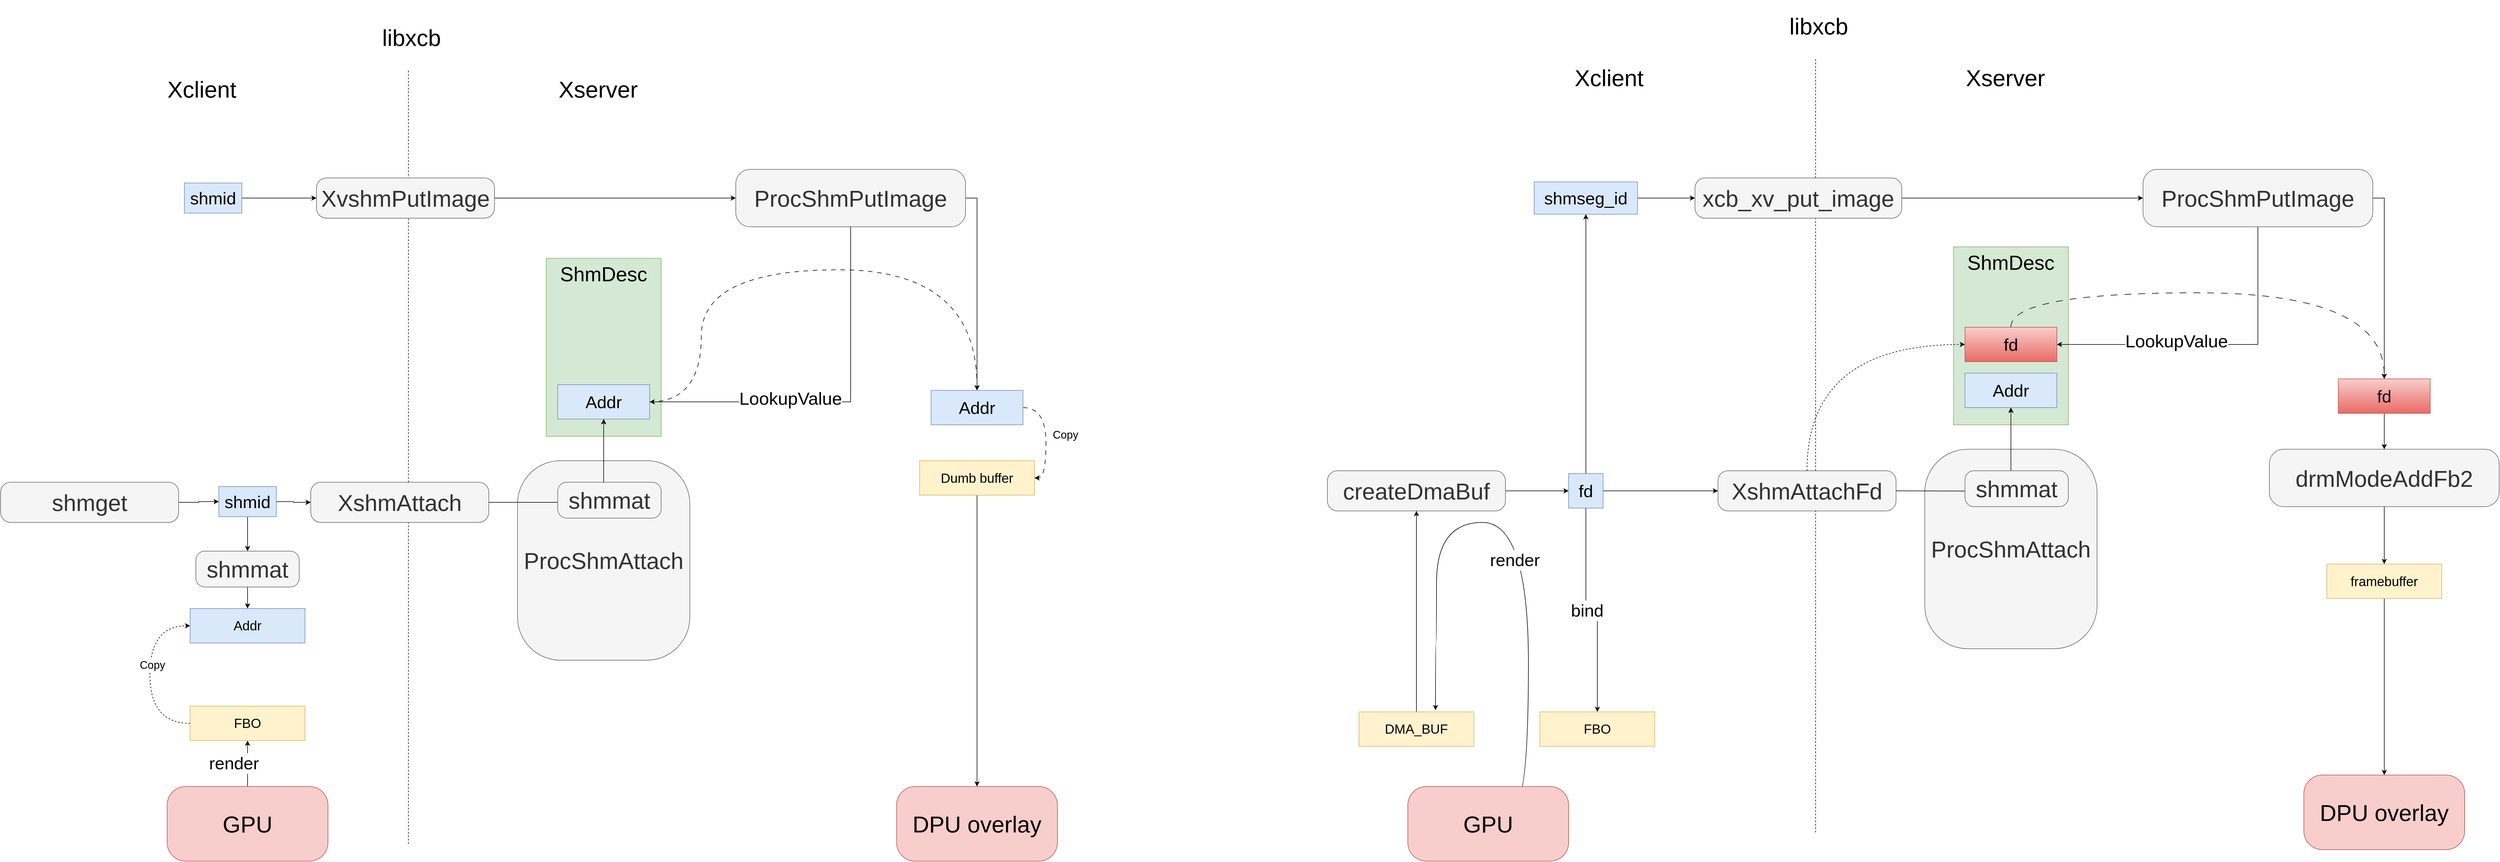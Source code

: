 <mxfile version="24.5.3" type="github">
  <diagram name="第 1 页" id="9I_gdDfbbjKsnemhSbHG">
    <mxGraphModel dx="7407" dy="6403" grid="1" gridSize="10" guides="1" tooltips="1" connect="1" arrows="1" fold="1" page="1" pageScale="1" pageWidth="4681" pageHeight="3300" math="0" shadow="0">
      <root>
        <mxCell id="0" />
        <mxCell id="1" parent="0" />
        <mxCell id="n5m5jyFT90Nl-k5F5ocF-112" value="" style="group" vertex="1" connectable="0" parent="1">
          <mxGeometry x="-2480" y="430" width="1910" height="1480" as="geometry" />
        </mxCell>
        <mxCell id="n5m5jyFT90Nl-k5F5ocF-37" value="" style="endArrow=none;dashed=1;html=1;rounded=0;" edge="1" parent="n5m5jyFT90Nl-k5F5ocF-112">
          <mxGeometry width="50" height="50" relative="1" as="geometry">
            <mxPoint x="710" y="1450" as="sourcePoint" />
            <mxPoint x="710" y="100" as="targetPoint" />
          </mxGeometry>
        </mxCell>
        <mxCell id="n5m5jyFT90Nl-k5F5ocF-38" value="XshmAttach" style="rounded=1;whiteSpace=wrap;html=1;arcSize=25;fillColor=#f5f5f5;fontColor=#333333;strokeColor=#666666;fontSize=40;" vertex="1" parent="n5m5jyFT90Nl-k5F5ocF-112">
          <mxGeometry x="540" y="820" width="310" height="70" as="geometry" />
        </mxCell>
        <mxCell id="n5m5jyFT90Nl-k5F5ocF-39" value="&lt;p&gt;&lt;font style=&quot;font-size: 40px;&quot;&gt;Xclient&lt;/font&gt;&lt;/p&gt;" style="text;html=1;align=center;verticalAlign=middle;resizable=0;points=[];autosize=1;strokeColor=none;fillColor=none;" vertex="1" parent="n5m5jyFT90Nl-k5F5ocF-112">
          <mxGeometry x="280" y="90" width="140" height="90" as="geometry" />
        </mxCell>
        <mxCell id="n5m5jyFT90Nl-k5F5ocF-40" value="&lt;p&gt;&lt;font style=&quot;font-size: 40px;&quot;&gt;Xserver&lt;/font&gt;&lt;/p&gt;" style="text;html=1;align=center;verticalAlign=middle;resizable=0;points=[];autosize=1;strokeColor=none;fillColor=none;" vertex="1" parent="n5m5jyFT90Nl-k5F5ocF-112">
          <mxGeometry x="960" y="90" width="160" height="90" as="geometry" />
        </mxCell>
        <mxCell id="n5m5jyFT90Nl-k5F5ocF-70" style="edgeStyle=orthogonalEdgeStyle;rounded=0;orthogonalLoop=1;jettySize=auto;html=1;entryX=0;entryY=0.5;entryDx=0;entryDy=0;" edge="1" parent="n5m5jyFT90Nl-k5F5ocF-112" source="n5m5jyFT90Nl-k5F5ocF-41" target="n5m5jyFT90Nl-k5F5ocF-65">
          <mxGeometry relative="1" as="geometry" />
        </mxCell>
        <mxCell id="n5m5jyFT90Nl-k5F5ocF-41" value="XvshmPutImage" style="rounded=1;whiteSpace=wrap;html=1;arcSize=25;fillColor=#f5f5f5;fontColor=#333333;strokeColor=#666666;fontSize=40;" vertex="1" parent="n5m5jyFT90Nl-k5F5ocF-112">
          <mxGeometry x="550" y="290" width="310" height="70" as="geometry" />
        </mxCell>
        <mxCell id="n5m5jyFT90Nl-k5F5ocF-42" style="edgeStyle=orthogonalEdgeStyle;rounded=0;orthogonalLoop=1;jettySize=auto;html=1;entryX=0;entryY=0.5;entryDx=0;entryDy=0;" edge="1" parent="n5m5jyFT90Nl-k5F5ocF-112" source="n5m5jyFT90Nl-k5F5ocF-43" target="n5m5jyFT90Nl-k5F5ocF-53">
          <mxGeometry relative="1" as="geometry" />
        </mxCell>
        <mxCell id="n5m5jyFT90Nl-k5F5ocF-43" value="shmget" style="rounded=1;whiteSpace=wrap;html=1;arcSize=25;fillColor=#f5f5f5;fontColor=#333333;strokeColor=#666666;fontSize=40;" vertex="1" parent="n5m5jyFT90Nl-k5F5ocF-112">
          <mxGeometry y="820" width="310" height="70" as="geometry" />
        </mxCell>
        <mxCell id="n5m5jyFT90Nl-k5F5ocF-45" value="Addr" style="rounded=0;whiteSpace=wrap;html=1;fillColor=#dae8fc;strokeColor=#6c8ebf;fontSize=23;" vertex="1" parent="n5m5jyFT90Nl-k5F5ocF-112">
          <mxGeometry x="330" y="1040" width="200" height="60" as="geometry" />
        </mxCell>
        <mxCell id="n5m5jyFT90Nl-k5F5ocF-46" style="rounded=0;orthogonalLoop=1;jettySize=auto;html=1;entryX=0.5;entryY=1;entryDx=0;entryDy=0;exitX=0.5;exitY=0;exitDx=0;exitDy=0;" edge="1" parent="n5m5jyFT90Nl-k5F5ocF-112" source="n5m5jyFT90Nl-k5F5ocF-48" target="n5m5jyFT90Nl-k5F5ocF-54">
          <mxGeometry relative="1" as="geometry">
            <mxPoint x="120.0" y="890" as="targetPoint" />
          </mxGeometry>
        </mxCell>
        <mxCell id="n5m5jyFT90Nl-k5F5ocF-47" value="&lt;font style=&quot;font-size: 30px;&quot;&gt;render&lt;/font&gt;" style="edgeLabel;html=1;align=center;verticalAlign=middle;resizable=0;points=[];fontSize=30;" vertex="1" connectable="0" parent="n5m5jyFT90Nl-k5F5ocF-46">
          <mxGeometry x="0.027" y="24" relative="1" as="geometry">
            <mxPoint as="offset" />
          </mxGeometry>
        </mxCell>
        <mxCell id="n5m5jyFT90Nl-k5F5ocF-48" value="GPU" style="rounded=1;whiteSpace=wrap;html=1;arcSize=25;fillColor=#f8cecc;strokeColor=#b85450;fontSize=40;" vertex="1" parent="n5m5jyFT90Nl-k5F5ocF-112">
          <mxGeometry x="290" y="1350" width="280" height="130" as="geometry" />
        </mxCell>
        <mxCell id="n5m5jyFT90Nl-k5F5ocF-52" style="edgeStyle=orthogonalEdgeStyle;rounded=0;orthogonalLoop=1;jettySize=auto;html=1;entryX=0;entryY=0.5;entryDx=0;entryDy=0;" edge="1" parent="n5m5jyFT90Nl-k5F5ocF-112" source="n5m5jyFT90Nl-k5F5ocF-53" target="n5m5jyFT90Nl-k5F5ocF-38">
          <mxGeometry relative="1" as="geometry" />
        </mxCell>
        <mxCell id="n5m5jyFT90Nl-k5F5ocF-78" style="edgeStyle=orthogonalEdgeStyle;rounded=0;orthogonalLoop=1;jettySize=auto;html=1;" edge="1" parent="n5m5jyFT90Nl-k5F5ocF-112" source="n5m5jyFT90Nl-k5F5ocF-53" target="n5m5jyFT90Nl-k5F5ocF-77">
          <mxGeometry relative="1" as="geometry" />
        </mxCell>
        <mxCell id="n5m5jyFT90Nl-k5F5ocF-53" value="&lt;font style=&quot;font-size: 30px;&quot;&gt;shmid&lt;/font&gt;" style="rounded=0;whiteSpace=wrap;html=1;fillColor=#dae8fc;strokeColor=#6c8ebf;fontSize=23;" vertex="1" parent="n5m5jyFT90Nl-k5F5ocF-112">
          <mxGeometry x="380" y="827.5" width="100" height="52.5" as="geometry" />
        </mxCell>
        <mxCell id="n5m5jyFT90Nl-k5F5ocF-82" style="edgeStyle=orthogonalEdgeStyle;rounded=0;orthogonalLoop=1;jettySize=auto;html=1;entryX=0;entryY=0.5;entryDx=0;entryDy=0;exitX=0;exitY=0.5;exitDx=0;exitDy=0;curved=1;dashed=1;" edge="1" parent="n5m5jyFT90Nl-k5F5ocF-112" source="n5m5jyFT90Nl-k5F5ocF-54" target="n5m5jyFT90Nl-k5F5ocF-45">
          <mxGeometry relative="1" as="geometry">
            <Array as="points">
              <mxPoint x="260" y="1240" />
              <mxPoint x="260" y="1070" />
            </Array>
          </mxGeometry>
        </mxCell>
        <mxCell id="n5m5jyFT90Nl-k5F5ocF-83" value="Copy" style="edgeLabel;html=1;align=center;verticalAlign=middle;resizable=0;points=[];fontSize=19;" vertex="1" connectable="0" parent="n5m5jyFT90Nl-k5F5ocF-82">
          <mxGeometry x="0.104" y="-4" relative="1" as="geometry">
            <mxPoint as="offset" />
          </mxGeometry>
        </mxCell>
        <mxCell id="n5m5jyFT90Nl-k5F5ocF-54" value="FBO" style="rounded=0;whiteSpace=wrap;html=1;fillColor=#fff2cc;strokeColor=#d6b656;fontSize=23;" vertex="1" parent="n5m5jyFT90Nl-k5F5ocF-112">
          <mxGeometry x="330" y="1210" width="200" height="60" as="geometry" />
        </mxCell>
        <mxCell id="n5m5jyFT90Nl-k5F5ocF-55" value="&lt;p&gt;&lt;font style=&quot;font-size: 40px;&quot;&gt;libxcb&lt;/font&gt;&lt;/p&gt;" style="text;html=1;align=center;verticalAlign=middle;resizable=0;points=[];autosize=1;strokeColor=none;fillColor=none;" vertex="1" parent="n5m5jyFT90Nl-k5F5ocF-112">
          <mxGeometry x="650" width="130" height="90" as="geometry" />
        </mxCell>
        <mxCell id="n5m5jyFT90Nl-k5F5ocF-56" value="ShmDesc" style="rounded=0;whiteSpace=wrap;html=1;fillColor=#d5e8d4;strokeColor=#82b366;fontSize=35;align=center;verticalAlign=top;" vertex="1" parent="n5m5jyFT90Nl-k5F5ocF-112">
          <mxGeometry x="950" y="430" width="200" height="310" as="geometry" />
        </mxCell>
        <mxCell id="n5m5jyFT90Nl-k5F5ocF-75" style="edgeStyle=orthogonalEdgeStyle;rounded=0;orthogonalLoop=1;jettySize=auto;html=1;entryX=0.5;entryY=0;entryDx=0;entryDy=0;dashed=1;dashPattern=8 8;curved=1;" edge="1" parent="n5m5jyFT90Nl-k5F5ocF-112" source="n5m5jyFT90Nl-k5F5ocF-57" target="n5m5jyFT90Nl-k5F5ocF-74">
          <mxGeometry relative="1" as="geometry">
            <Array as="points">
              <mxPoint x="1220" y="680" />
              <mxPoint x="1220" y="450" />
              <mxPoint x="1700" y="450" />
            </Array>
          </mxGeometry>
        </mxCell>
        <mxCell id="n5m5jyFT90Nl-k5F5ocF-57" value="&lt;font style=&quot;font-size: 30px;&quot;&gt;Addr&lt;/font&gt;" style="rounded=0;whiteSpace=wrap;html=1;fillColor=#dae8fc;strokeColor=#6c8ebf;fontSize=23;" vertex="1" parent="n5m5jyFT90Nl-k5F5ocF-112">
          <mxGeometry x="970" y="650" width="160" height="60" as="geometry" />
        </mxCell>
        <mxCell id="n5m5jyFT90Nl-k5F5ocF-64" value="DPU overlay" style="rounded=1;whiteSpace=wrap;html=1;arcSize=25;fillColor=#f8cecc;strokeColor=#b85450;fontSize=40;" vertex="1" parent="n5m5jyFT90Nl-k5F5ocF-112">
          <mxGeometry x="1560" y="1350" width="280" height="130" as="geometry" />
        </mxCell>
        <mxCell id="n5m5jyFT90Nl-k5F5ocF-85" value="" style="edgeStyle=orthogonalEdgeStyle;rounded=0;orthogonalLoop=1;jettySize=auto;html=1;" edge="1" parent="n5m5jyFT90Nl-k5F5ocF-112" source="n5m5jyFT90Nl-k5F5ocF-66" target="n5m5jyFT90Nl-k5F5ocF-57">
          <mxGeometry relative="1" as="geometry" />
        </mxCell>
        <mxCell id="n5m5jyFT90Nl-k5F5ocF-66" value="ProcShmAttach" style="rounded=1;whiteSpace=wrap;html=1;arcSize=25;fillColor=#f5f5f5;fontColor=#333333;strokeColor=#666666;fontSize=40;verticalAlign=middle;" vertex="1" parent="n5m5jyFT90Nl-k5F5ocF-112">
          <mxGeometry x="900" y="782.5" width="300" height="347.5" as="geometry" />
        </mxCell>
        <mxCell id="n5m5jyFT90Nl-k5F5ocF-68" style="edgeStyle=orthogonalEdgeStyle;rounded=0;orthogonalLoop=1;jettySize=auto;html=1;entryX=1;entryY=0.5;entryDx=0;entryDy=0;exitX=0.5;exitY=1;exitDx=0;exitDy=0;" edge="1" parent="n5m5jyFT90Nl-k5F5ocF-112" source="n5m5jyFT90Nl-k5F5ocF-65" target="n5m5jyFT90Nl-k5F5ocF-57">
          <mxGeometry relative="1" as="geometry" />
        </mxCell>
        <mxCell id="n5m5jyFT90Nl-k5F5ocF-69" value="&lt;font style=&quot;font-size: 31px;&quot;&gt;LookupValue&lt;/font&gt;" style="edgeLabel;html=1;align=center;verticalAlign=middle;resizable=0;points=[];" vertex="1" connectable="0" parent="n5m5jyFT90Nl-k5F5ocF-68">
          <mxGeometry x="0.252" y="-6" relative="1" as="geometry">
            <mxPoint as="offset" />
          </mxGeometry>
        </mxCell>
        <mxCell id="n5m5jyFT90Nl-k5F5ocF-86" style="edgeStyle=orthogonalEdgeStyle;rounded=0;orthogonalLoop=1;jettySize=auto;html=1;entryX=0.5;entryY=0;entryDx=0;entryDy=0;exitX=1;exitY=0.5;exitDx=0;exitDy=0;" edge="1" parent="n5m5jyFT90Nl-k5F5ocF-112" source="n5m5jyFT90Nl-k5F5ocF-65" target="n5m5jyFT90Nl-k5F5ocF-74">
          <mxGeometry relative="1" as="geometry" />
        </mxCell>
        <mxCell id="n5m5jyFT90Nl-k5F5ocF-65" value="ProcShmPutImage" style="rounded=1;whiteSpace=wrap;html=1;arcSize=25;fillColor=#f5f5f5;fontColor=#333333;strokeColor=#666666;fontSize=40;" vertex="1" parent="n5m5jyFT90Nl-k5F5ocF-112">
          <mxGeometry x="1280" y="275" width="400" height="100" as="geometry" />
        </mxCell>
        <mxCell id="n5m5jyFT90Nl-k5F5ocF-58" style="edgeStyle=orthogonalEdgeStyle;rounded=0;orthogonalLoop=1;jettySize=auto;html=1;" edge="1" parent="n5m5jyFT90Nl-k5F5ocF-112" source="n5m5jyFT90Nl-k5F5ocF-38" target="n5m5jyFT90Nl-k5F5ocF-57">
          <mxGeometry relative="1" as="geometry">
            <mxPoint x="980" y="855" as="targetPoint" />
          </mxGeometry>
        </mxCell>
        <mxCell id="n5m5jyFT90Nl-k5F5ocF-60" value="shmmat" style="rounded=1;whiteSpace=wrap;html=1;arcSize=25;fillColor=#f5f5f5;fontColor=#333333;strokeColor=#666666;fontSize=40;" vertex="1" parent="n5m5jyFT90Nl-k5F5ocF-112">
          <mxGeometry x="970" y="820" width="180" height="62.5" as="geometry" />
        </mxCell>
        <mxCell id="n5m5jyFT90Nl-k5F5ocF-88" style="edgeStyle=orthogonalEdgeStyle;rounded=0;orthogonalLoop=1;jettySize=auto;html=1;entryX=0.5;entryY=0;entryDx=0;entryDy=0;" edge="1" parent="n5m5jyFT90Nl-k5F5ocF-112" source="n5m5jyFT90Nl-k5F5ocF-73" target="n5m5jyFT90Nl-k5F5ocF-64">
          <mxGeometry relative="1" as="geometry" />
        </mxCell>
        <mxCell id="n5m5jyFT90Nl-k5F5ocF-73" value="Dumb buffer" style="rounded=0;whiteSpace=wrap;html=1;fillColor=#fff2cc;strokeColor=#d6b656;fontSize=23;" vertex="1" parent="n5m5jyFT90Nl-k5F5ocF-112">
          <mxGeometry x="1600" y="782.5" width="200" height="60" as="geometry" />
        </mxCell>
        <mxCell id="n5m5jyFT90Nl-k5F5ocF-89" style="edgeStyle=orthogonalEdgeStyle;rounded=0;orthogonalLoop=1;jettySize=auto;html=1;entryX=1;entryY=0.5;entryDx=0;entryDy=0;curved=1;exitX=1;exitY=0.5;exitDx=0;exitDy=0;dashed=1;dashPattern=8 8;" edge="1" parent="n5m5jyFT90Nl-k5F5ocF-112" source="n5m5jyFT90Nl-k5F5ocF-74" target="n5m5jyFT90Nl-k5F5ocF-73">
          <mxGeometry relative="1" as="geometry" />
        </mxCell>
        <mxCell id="n5m5jyFT90Nl-k5F5ocF-74" value="&lt;font style=&quot;font-size: 30px;&quot;&gt;Addr&lt;/font&gt;" style="rounded=0;whiteSpace=wrap;html=1;fillColor=#dae8fc;strokeColor=#6c8ebf;fontSize=23;" vertex="1" parent="n5m5jyFT90Nl-k5F5ocF-112">
          <mxGeometry x="1620" y="660" width="160" height="60" as="geometry" />
        </mxCell>
        <mxCell id="n5m5jyFT90Nl-k5F5ocF-79" style="edgeStyle=orthogonalEdgeStyle;rounded=0;orthogonalLoop=1;jettySize=auto;html=1;entryX=0.5;entryY=0;entryDx=0;entryDy=0;" edge="1" parent="n5m5jyFT90Nl-k5F5ocF-112" source="n5m5jyFT90Nl-k5F5ocF-77" target="n5m5jyFT90Nl-k5F5ocF-45">
          <mxGeometry relative="1" as="geometry" />
        </mxCell>
        <mxCell id="n5m5jyFT90Nl-k5F5ocF-77" value="shmmat" style="rounded=1;whiteSpace=wrap;html=1;arcSize=25;fillColor=#f5f5f5;fontColor=#333333;strokeColor=#666666;fontSize=40;" vertex="1" parent="n5m5jyFT90Nl-k5F5ocF-112">
          <mxGeometry x="340" y="940" width="180" height="62.5" as="geometry" />
        </mxCell>
        <mxCell id="n5m5jyFT90Nl-k5F5ocF-87" style="edgeStyle=orthogonalEdgeStyle;rounded=0;orthogonalLoop=1;jettySize=auto;html=1;exitX=0.5;exitY=1;exitDx=0;exitDy=0;" edge="1" parent="n5m5jyFT90Nl-k5F5ocF-112" source="n5m5jyFT90Nl-k5F5ocF-73" target="n5m5jyFT90Nl-k5F5ocF-73">
          <mxGeometry relative="1" as="geometry" />
        </mxCell>
        <mxCell id="n5m5jyFT90Nl-k5F5ocF-90" value="&lt;span style=&quot;color: rgb(0, 0, 0); font-family: Helvetica; font-size: 19px; font-style: normal; font-variant-ligatures: normal; font-variant-caps: normal; font-weight: 400; letter-spacing: normal; orphans: 2; text-align: center; text-indent: 0px; text-transform: none; widows: 2; word-spacing: 0px; -webkit-text-stroke-width: 0px; white-space: nowrap; background-color: rgb(255, 255, 255); text-decoration-thickness: initial; text-decoration-style: initial; text-decoration-color: initial; display: inline !important; float: none;&quot;&gt;Copy&lt;/span&gt;" style="text;whiteSpace=wrap;html=1;" vertex="1" parent="n5m5jyFT90Nl-k5F5ocF-112">
          <mxGeometry x="1830" y="720" width="80" height="50" as="geometry" />
        </mxCell>
        <mxCell id="n5m5jyFT90Nl-k5F5ocF-119" style="edgeStyle=orthogonalEdgeStyle;rounded=0;orthogonalLoop=1;jettySize=auto;html=1;entryX=0;entryY=0.5;entryDx=0;entryDy=0;" edge="1" parent="n5m5jyFT90Nl-k5F5ocF-112" source="n5m5jyFT90Nl-k5F5ocF-118" target="n5m5jyFT90Nl-k5F5ocF-41">
          <mxGeometry relative="1" as="geometry" />
        </mxCell>
        <mxCell id="n5m5jyFT90Nl-k5F5ocF-118" value="&lt;font style=&quot;font-size: 30px;&quot;&gt;shmid&lt;/font&gt;" style="rounded=0;whiteSpace=wrap;html=1;fillColor=#dae8fc;strokeColor=#6c8ebf;fontSize=23;" vertex="1" parent="n5m5jyFT90Nl-k5F5ocF-112">
          <mxGeometry x="320" y="298.75" width="100" height="52.5" as="geometry" />
        </mxCell>
        <mxCell id="n5m5jyFT90Nl-k5F5ocF-125" value="" style="group" vertex="1" connectable="0" parent="1">
          <mxGeometry x="-250" y="410" width="2120" height="1500" as="geometry" />
        </mxCell>
        <mxCell id="WuKyc7UxeG4fIueZdzYJ-2" value="" style="endArrow=none;dashed=1;html=1;rounded=0;" parent="n5m5jyFT90Nl-k5F5ocF-125" edge="1">
          <mxGeometry width="50" height="50" relative="1" as="geometry">
            <mxPoint x="930" y="1450" as="sourcePoint" />
            <mxPoint x="930" y="100" as="targetPoint" />
          </mxGeometry>
        </mxCell>
        <mxCell id="WuKyc7UxeG4fIueZdzYJ-1" value="XshmAttachFd" style="rounded=1;whiteSpace=wrap;html=1;arcSize=25;fillColor=#f5f5f5;fontColor=#333333;strokeColor=#666666;fontSize=40;" parent="n5m5jyFT90Nl-k5F5ocF-125" vertex="1">
          <mxGeometry x="760" y="820" width="310" height="70" as="geometry" />
        </mxCell>
        <mxCell id="WuKyc7UxeG4fIueZdzYJ-311" value="&lt;p&gt;&lt;font style=&quot;font-size: 40px;&quot;&gt;Xclient&lt;/font&gt;&lt;/p&gt;" style="text;html=1;align=center;verticalAlign=middle;resizable=0;points=[];autosize=1;strokeColor=none;fillColor=none;" parent="n5m5jyFT90Nl-k5F5ocF-125" vertex="1">
          <mxGeometry x="500" y="90" width="140" height="90" as="geometry" />
        </mxCell>
        <mxCell id="WuKyc7UxeG4fIueZdzYJ-312" value="&lt;p&gt;&lt;font style=&quot;font-size: 40px;&quot;&gt;Xserver&lt;/font&gt;&lt;/p&gt;" style="text;html=1;align=center;verticalAlign=middle;resizable=0;points=[];autosize=1;strokeColor=none;fillColor=none;" parent="n5m5jyFT90Nl-k5F5ocF-125" vertex="1">
          <mxGeometry x="1180" y="90" width="160" height="90" as="geometry" />
        </mxCell>
        <mxCell id="n5m5jyFT90Nl-k5F5ocF-10" value="xcb_xv_put_image" style="rounded=1;whiteSpace=wrap;html=1;arcSize=25;fillColor=#f5f5f5;fontColor=#333333;strokeColor=#666666;fontSize=40;" vertex="1" parent="n5m5jyFT90Nl-k5F5ocF-125">
          <mxGeometry x="720" y="310" width="360" height="70" as="geometry" />
        </mxCell>
        <mxCell id="n5m5jyFT90Nl-k5F5ocF-17" style="edgeStyle=orthogonalEdgeStyle;rounded=0;orthogonalLoop=1;jettySize=auto;html=1;entryX=0;entryY=0.5;entryDx=0;entryDy=0;" edge="1" parent="n5m5jyFT90Nl-k5F5ocF-125" source="n5m5jyFT90Nl-k5F5ocF-11" target="n5m5jyFT90Nl-k5F5ocF-14">
          <mxGeometry relative="1" as="geometry" />
        </mxCell>
        <mxCell id="n5m5jyFT90Nl-k5F5ocF-11" value="createDmaBuf" style="rounded=1;whiteSpace=wrap;html=1;arcSize=25;fillColor=#f5f5f5;fontColor=#333333;strokeColor=#666666;fontSize=40;" vertex="1" parent="n5m5jyFT90Nl-k5F5ocF-125">
          <mxGeometry x="80" y="820" width="310" height="70" as="geometry" />
        </mxCell>
        <mxCell id="n5m5jyFT90Nl-k5F5ocF-18" style="edgeStyle=orthogonalEdgeStyle;rounded=0;orthogonalLoop=1;jettySize=auto;html=1;entryX=0.5;entryY=1;entryDx=0;entryDy=0;" edge="1" parent="n5m5jyFT90Nl-k5F5ocF-125" source="n5m5jyFT90Nl-k5F5ocF-12" target="n5m5jyFT90Nl-k5F5ocF-11">
          <mxGeometry relative="1" as="geometry" />
        </mxCell>
        <mxCell id="n5m5jyFT90Nl-k5F5ocF-12" value="DMA_BUF" style="rounded=0;whiteSpace=wrap;html=1;fillColor=#fff2cc;strokeColor=#d6b656;fontSize=23;" vertex="1" parent="n5m5jyFT90Nl-k5F5ocF-125">
          <mxGeometry x="135" y="1240" width="200" height="60" as="geometry" />
        </mxCell>
        <mxCell id="n5m5jyFT90Nl-k5F5ocF-25" style="edgeStyle=orthogonalEdgeStyle;rounded=0;orthogonalLoop=1;jettySize=auto;html=1;entryX=0.666;entryY=-0.05;entryDx=0;entryDy=0;curved=1;entryPerimeter=0;exitX=0.5;exitY=0;exitDx=0;exitDy=0;" edge="1" parent="n5m5jyFT90Nl-k5F5ocF-125" source="n5m5jyFT90Nl-k5F5ocF-13" target="n5m5jyFT90Nl-k5F5ocF-12">
          <mxGeometry relative="1" as="geometry">
            <mxPoint x="410.0" y="910" as="targetPoint" />
            <Array as="points">
              <mxPoint x="380" y="1430" />
              <mxPoint x="380" y="1400" />
              <mxPoint x="430" y="1400" />
              <mxPoint x="430" y="910" />
              <mxPoint x="270" y="910" />
              <mxPoint x="270" y="1120" />
              <mxPoint x="268" y="1120" />
            </Array>
          </mxGeometry>
        </mxCell>
        <mxCell id="n5m5jyFT90Nl-k5F5ocF-26" value="&lt;font style=&quot;font-size: 30px;&quot;&gt;render&lt;/font&gt;" style="edgeLabel;html=1;align=center;verticalAlign=middle;resizable=0;points=[];fontSize=30;" vertex="1" connectable="0" parent="n5m5jyFT90Nl-k5F5ocF-25">
          <mxGeometry x="0.027" y="24" relative="1" as="geometry">
            <mxPoint as="offset" />
          </mxGeometry>
        </mxCell>
        <mxCell id="n5m5jyFT90Nl-k5F5ocF-13" value="GPU" style="rounded=1;whiteSpace=wrap;html=1;arcSize=25;fillColor=#f8cecc;strokeColor=#b85450;fontSize=40;" vertex="1" parent="n5m5jyFT90Nl-k5F5ocF-125">
          <mxGeometry x="220" y="1370" width="280" height="130" as="geometry" />
        </mxCell>
        <mxCell id="n5m5jyFT90Nl-k5F5ocF-19" style="edgeStyle=orthogonalEdgeStyle;rounded=0;orthogonalLoop=1;jettySize=auto;html=1;entryX=0.5;entryY=0;entryDx=0;entryDy=0;" edge="1" parent="n5m5jyFT90Nl-k5F5ocF-125" source="n5m5jyFT90Nl-k5F5ocF-14" target="n5m5jyFT90Nl-k5F5ocF-22">
          <mxGeometry relative="1" as="geometry">
            <mxPoint x="660" y="1330" as="targetPoint" />
          </mxGeometry>
        </mxCell>
        <mxCell id="n5m5jyFT90Nl-k5F5ocF-20" value="Bind" style="edgeLabel;html=1;align=center;verticalAlign=middle;resizable=0;points=[];" vertex="1" connectable="0" parent="n5m5jyFT90Nl-k5F5ocF-19">
          <mxGeometry x="-0.031" y="1" relative="1" as="geometry">
            <mxPoint x="1" as="offset" />
          </mxGeometry>
        </mxCell>
        <mxCell id="n5m5jyFT90Nl-k5F5ocF-21" value="&lt;font style=&quot;font-size: 30px;&quot;&gt;bind&lt;/font&gt;" style="edgeLabel;html=1;align=center;verticalAlign=middle;resizable=0;points=[];fontSize=30;" vertex="1" connectable="0" parent="n5m5jyFT90Nl-k5F5ocF-19">
          <mxGeometry x="-0.045" relative="1" as="geometry">
            <mxPoint as="offset" />
          </mxGeometry>
        </mxCell>
        <mxCell id="n5m5jyFT90Nl-k5F5ocF-27" style="edgeStyle=orthogonalEdgeStyle;rounded=0;orthogonalLoop=1;jettySize=auto;html=1;entryX=0;entryY=0.5;entryDx=0;entryDy=0;" edge="1" parent="n5m5jyFT90Nl-k5F5ocF-125" source="n5m5jyFT90Nl-k5F5ocF-14" target="WuKyc7UxeG4fIueZdzYJ-1">
          <mxGeometry relative="1" as="geometry" />
        </mxCell>
        <mxCell id="n5m5jyFT90Nl-k5F5ocF-130" style="edgeStyle=orthogonalEdgeStyle;rounded=0;orthogonalLoop=1;jettySize=auto;html=1;entryX=0.5;entryY=1;entryDx=0;entryDy=0;" edge="1" parent="n5m5jyFT90Nl-k5F5ocF-125" source="n5m5jyFT90Nl-k5F5ocF-14" target="n5m5jyFT90Nl-k5F5ocF-126">
          <mxGeometry relative="1" as="geometry" />
        </mxCell>
        <mxCell id="n5m5jyFT90Nl-k5F5ocF-14" value="&lt;font style=&quot;font-size: 30px;&quot;&gt;fd&lt;/font&gt;" style="rounded=0;whiteSpace=wrap;html=1;fillColor=#dae8fc;strokeColor=#6c8ebf;fontSize=23;" vertex="1" parent="n5m5jyFT90Nl-k5F5ocF-125">
          <mxGeometry x="500" y="825" width="60" height="60" as="geometry" />
        </mxCell>
        <mxCell id="n5m5jyFT90Nl-k5F5ocF-22" value="FBO" style="rounded=0;whiteSpace=wrap;html=1;fillColor=#fff2cc;strokeColor=#d6b656;fontSize=23;" vertex="1" parent="n5m5jyFT90Nl-k5F5ocF-125">
          <mxGeometry x="450" y="1240" width="200" height="60" as="geometry" />
        </mxCell>
        <mxCell id="n5m5jyFT90Nl-k5F5ocF-29" value="&lt;p&gt;&lt;font style=&quot;font-size: 40px;&quot;&gt;libxcb&lt;/font&gt;&lt;/p&gt;" style="text;html=1;align=center;verticalAlign=middle;resizable=0;points=[];autosize=1;strokeColor=none;fillColor=none;" vertex="1" parent="n5m5jyFT90Nl-k5F5ocF-125">
          <mxGeometry x="870" width="130" height="90" as="geometry" />
        </mxCell>
        <mxCell id="n5m5jyFT90Nl-k5F5ocF-93" style="edgeStyle=orthogonalEdgeStyle;rounded=0;orthogonalLoop=1;jettySize=auto;html=1;entryX=0;entryY=0.5;entryDx=0;entryDy=0;exitX=1;exitY=0.5;exitDx=0;exitDy=0;" edge="1" parent="n5m5jyFT90Nl-k5F5ocF-125" target="n5m5jyFT90Nl-k5F5ocF-103" source="n5m5jyFT90Nl-k5F5ocF-10">
          <mxGeometry relative="1" as="geometry">
            <mxPoint x="1090" y="355" as="sourcePoint" />
          </mxGeometry>
        </mxCell>
        <mxCell id="n5m5jyFT90Nl-k5F5ocF-94" value="ShmDesc" style="rounded=0;whiteSpace=wrap;html=1;fillColor=#d5e8d4;strokeColor=#82b366;fontSize=35;align=center;verticalAlign=top;" vertex="1" parent="n5m5jyFT90Nl-k5F5ocF-125">
          <mxGeometry x="1170" y="430" width="200" height="310" as="geometry" />
        </mxCell>
        <mxCell id="n5m5jyFT90Nl-k5F5ocF-96" value="&lt;font style=&quot;font-size: 30px;&quot;&gt;Addr&lt;/font&gt;" style="rounded=0;whiteSpace=wrap;html=1;fillColor=#dae8fc;strokeColor=#6c8ebf;fontSize=23;" vertex="1" parent="n5m5jyFT90Nl-k5F5ocF-125">
          <mxGeometry x="1190" y="650" width="160" height="60" as="geometry" />
        </mxCell>
        <mxCell id="n5m5jyFT90Nl-k5F5ocF-97" value="DPU overlay" style="rounded=1;whiteSpace=wrap;html=1;arcSize=25;fillColor=#f8cecc;strokeColor=#b85450;fontSize=40;" vertex="1" parent="n5m5jyFT90Nl-k5F5ocF-125">
          <mxGeometry x="1780" y="1350" width="280" height="130" as="geometry" />
        </mxCell>
        <mxCell id="n5m5jyFT90Nl-k5F5ocF-98" value="" style="edgeStyle=orthogonalEdgeStyle;rounded=0;orthogonalLoop=1;jettySize=auto;html=1;" edge="1" parent="n5m5jyFT90Nl-k5F5ocF-125" source="n5m5jyFT90Nl-k5F5ocF-99" target="n5m5jyFT90Nl-k5F5ocF-96">
          <mxGeometry relative="1" as="geometry" />
        </mxCell>
        <mxCell id="n5m5jyFT90Nl-k5F5ocF-99" value="ProcShmAttach" style="rounded=1;whiteSpace=wrap;html=1;arcSize=25;fillColor=#f5f5f5;fontColor=#333333;strokeColor=#666666;fontSize=40;verticalAlign=middle;" vertex="1" parent="n5m5jyFT90Nl-k5F5ocF-125">
          <mxGeometry x="1120" y="782.5" width="300" height="347.5" as="geometry" />
        </mxCell>
        <mxCell id="n5m5jyFT90Nl-k5F5ocF-100" style="edgeStyle=orthogonalEdgeStyle;rounded=0;orthogonalLoop=1;jettySize=auto;html=1;entryX=1;entryY=0.5;entryDx=0;entryDy=0;exitX=0.5;exitY=1;exitDx=0;exitDy=0;" edge="1" parent="n5m5jyFT90Nl-k5F5ocF-125" source="n5m5jyFT90Nl-k5F5ocF-103" target="n5m5jyFT90Nl-k5F5ocF-113">
          <mxGeometry relative="1" as="geometry" />
        </mxCell>
        <mxCell id="n5m5jyFT90Nl-k5F5ocF-101" value="&lt;font style=&quot;font-size: 31px;&quot;&gt;LookupValue&lt;/font&gt;" style="edgeLabel;html=1;align=center;verticalAlign=middle;resizable=0;points=[];" vertex="1" connectable="0" parent="n5m5jyFT90Nl-k5F5ocF-100">
          <mxGeometry x="0.252" y="-6" relative="1" as="geometry">
            <mxPoint as="offset" />
          </mxGeometry>
        </mxCell>
        <mxCell id="n5m5jyFT90Nl-k5F5ocF-102" style="edgeStyle=orthogonalEdgeStyle;rounded=0;orthogonalLoop=1;jettySize=auto;html=1;entryX=0.5;entryY=0;entryDx=0;entryDy=0;exitX=1;exitY=0.5;exitDx=0;exitDy=0;" edge="1" parent="n5m5jyFT90Nl-k5F5ocF-125" source="n5m5jyFT90Nl-k5F5ocF-103" target="n5m5jyFT90Nl-k5F5ocF-114">
          <mxGeometry relative="1" as="geometry">
            <mxPoint x="1920" y="660" as="targetPoint" />
          </mxGeometry>
        </mxCell>
        <mxCell id="n5m5jyFT90Nl-k5F5ocF-103" value="ProcShmPutImage" style="rounded=1;whiteSpace=wrap;html=1;arcSize=25;fillColor=#f5f5f5;fontColor=#333333;strokeColor=#666666;fontSize=40;" vertex="1" parent="n5m5jyFT90Nl-k5F5ocF-125">
          <mxGeometry x="1500" y="295" width="400" height="100" as="geometry" />
        </mxCell>
        <mxCell id="n5m5jyFT90Nl-k5F5ocF-104" style="edgeStyle=orthogonalEdgeStyle;rounded=0;orthogonalLoop=1;jettySize=auto;html=1;" edge="1" parent="n5m5jyFT90Nl-k5F5ocF-125" target="n5m5jyFT90Nl-k5F5ocF-96">
          <mxGeometry relative="1" as="geometry">
            <mxPoint x="1200" y="855" as="targetPoint" />
            <mxPoint x="1070" y="855" as="sourcePoint" />
          </mxGeometry>
        </mxCell>
        <mxCell id="n5m5jyFT90Nl-k5F5ocF-105" value="shmmat" style="rounded=1;whiteSpace=wrap;html=1;arcSize=25;fillColor=#f5f5f5;fontColor=#333333;strokeColor=#666666;fontSize=40;" vertex="1" parent="n5m5jyFT90Nl-k5F5ocF-125">
          <mxGeometry x="1190" y="820" width="180" height="62.5" as="geometry" />
        </mxCell>
        <mxCell id="n5m5jyFT90Nl-k5F5ocF-106" style="edgeStyle=orthogonalEdgeStyle;rounded=0;orthogonalLoop=1;jettySize=auto;html=1;entryX=0.5;entryY=0;entryDx=0;entryDy=0;" edge="1" parent="n5m5jyFT90Nl-k5F5ocF-125" source="n5m5jyFT90Nl-k5F5ocF-107" target="n5m5jyFT90Nl-k5F5ocF-97">
          <mxGeometry relative="1" as="geometry">
            <mxPoint x="1920" y="1360" as="targetPoint" />
          </mxGeometry>
        </mxCell>
        <mxCell id="n5m5jyFT90Nl-k5F5ocF-107" value="framebuffer" style="rounded=0;whiteSpace=wrap;html=1;fillColor=#fff2cc;strokeColor=#d6b656;fontSize=23;" vertex="1" parent="n5m5jyFT90Nl-k5F5ocF-125">
          <mxGeometry x="1820" y="982.5" width="200" height="60" as="geometry" />
        </mxCell>
        <mxCell id="n5m5jyFT90Nl-k5F5ocF-110" style="edgeStyle=orthogonalEdgeStyle;rounded=0;orthogonalLoop=1;jettySize=auto;html=1;exitX=0.5;exitY=1;exitDx=0;exitDy=0;" edge="1" parent="n5m5jyFT90Nl-k5F5ocF-125" source="n5m5jyFT90Nl-k5F5ocF-107" target="n5m5jyFT90Nl-k5F5ocF-107">
          <mxGeometry relative="1" as="geometry" />
        </mxCell>
        <mxCell id="n5m5jyFT90Nl-k5F5ocF-116" style="edgeStyle=orthogonalEdgeStyle;rounded=0;orthogonalLoop=1;jettySize=auto;html=1;entryX=0.5;entryY=0;entryDx=0;entryDy=0;dashed=1;dashPattern=12 12;curved=1;" edge="1" parent="n5m5jyFT90Nl-k5F5ocF-125" source="n5m5jyFT90Nl-k5F5ocF-113" target="n5m5jyFT90Nl-k5F5ocF-114">
          <mxGeometry relative="1" as="geometry">
            <Array as="points">
              <mxPoint x="1270" y="510" />
              <mxPoint x="1920" y="510" />
            </Array>
          </mxGeometry>
        </mxCell>
        <mxCell id="n5m5jyFT90Nl-k5F5ocF-113" value="&lt;font style=&quot;font-size: 30px;&quot;&gt;fd&lt;/font&gt;" style="rounded=0;whiteSpace=wrap;html=1;fillColor=#f8cecc;strokeColor=#b85450;fontSize=23;gradientColor=#ea6b66;" vertex="1" parent="n5m5jyFT90Nl-k5F5ocF-125">
          <mxGeometry x="1190" y="570" width="160" height="60" as="geometry" />
        </mxCell>
        <mxCell id="n5m5jyFT90Nl-k5F5ocF-115" style="edgeStyle=orthogonalEdgeStyle;rounded=0;orthogonalLoop=1;jettySize=auto;html=1;exitX=0.5;exitY=1;exitDx=0;exitDy=0;" edge="1" parent="n5m5jyFT90Nl-k5F5ocF-125" source="n5m5jyFT90Nl-k5F5ocF-123" target="n5m5jyFT90Nl-k5F5ocF-107">
          <mxGeometry relative="1" as="geometry">
            <mxPoint x="1920" y="920" as="sourcePoint" />
          </mxGeometry>
        </mxCell>
        <mxCell id="n5m5jyFT90Nl-k5F5ocF-124" style="edgeStyle=orthogonalEdgeStyle;rounded=0;orthogonalLoop=1;jettySize=auto;html=1;" edge="1" parent="n5m5jyFT90Nl-k5F5ocF-125" source="n5m5jyFT90Nl-k5F5ocF-114" target="n5m5jyFT90Nl-k5F5ocF-123">
          <mxGeometry relative="1" as="geometry" />
        </mxCell>
        <mxCell id="n5m5jyFT90Nl-k5F5ocF-114" value="&lt;font style=&quot;font-size: 30px;&quot;&gt;fd&lt;/font&gt;" style="rounded=0;whiteSpace=wrap;html=1;fillColor=#f8cecc;strokeColor=#b85450;fontSize=23;gradientColor=#ea6b66;" vertex="1" parent="n5m5jyFT90Nl-k5F5ocF-125">
          <mxGeometry x="1840" y="660" width="160" height="60" as="geometry" />
        </mxCell>
        <mxCell id="n5m5jyFT90Nl-k5F5ocF-117" style="rounded=0;orthogonalLoop=1;jettySize=auto;html=1;entryX=0;entryY=0.5;entryDx=0;entryDy=0;dashed=1;edgeStyle=orthogonalEdgeStyle;curved=1;exitX=0.5;exitY=0;exitDx=0;exitDy=0;" edge="1" parent="n5m5jyFT90Nl-k5F5ocF-125" source="WuKyc7UxeG4fIueZdzYJ-1" target="n5m5jyFT90Nl-k5F5ocF-113">
          <mxGeometry relative="1" as="geometry" />
        </mxCell>
        <mxCell id="n5m5jyFT90Nl-k5F5ocF-123" value="drmModeAddFb2" style="rounded=1;whiteSpace=wrap;html=1;arcSize=25;fillColor=#f5f5f5;fontColor=#333333;strokeColor=#666666;fontSize=40;" vertex="1" parent="n5m5jyFT90Nl-k5F5ocF-125">
          <mxGeometry x="1720" y="782.5" width="400" height="100" as="geometry" />
        </mxCell>
        <mxCell id="n5m5jyFT90Nl-k5F5ocF-131" style="edgeStyle=orthogonalEdgeStyle;rounded=0;orthogonalLoop=1;jettySize=auto;html=1;entryX=0;entryY=0.5;entryDx=0;entryDy=0;" edge="1" parent="n5m5jyFT90Nl-k5F5ocF-125" source="n5m5jyFT90Nl-k5F5ocF-126" target="n5m5jyFT90Nl-k5F5ocF-10">
          <mxGeometry relative="1" as="geometry" />
        </mxCell>
        <mxCell id="n5m5jyFT90Nl-k5F5ocF-126" value="&lt;font style=&quot;font-size: 30px;&quot;&gt;shmseg_id&lt;/font&gt;" style="rounded=0;whiteSpace=wrap;html=1;fillColor=#dae8fc;strokeColor=#6c8ebf;fontSize=23;" vertex="1" parent="n5m5jyFT90Nl-k5F5ocF-125">
          <mxGeometry x="440" y="316.88" width="180" height="56.25" as="geometry" />
        </mxCell>
      </root>
    </mxGraphModel>
  </diagram>
</mxfile>
